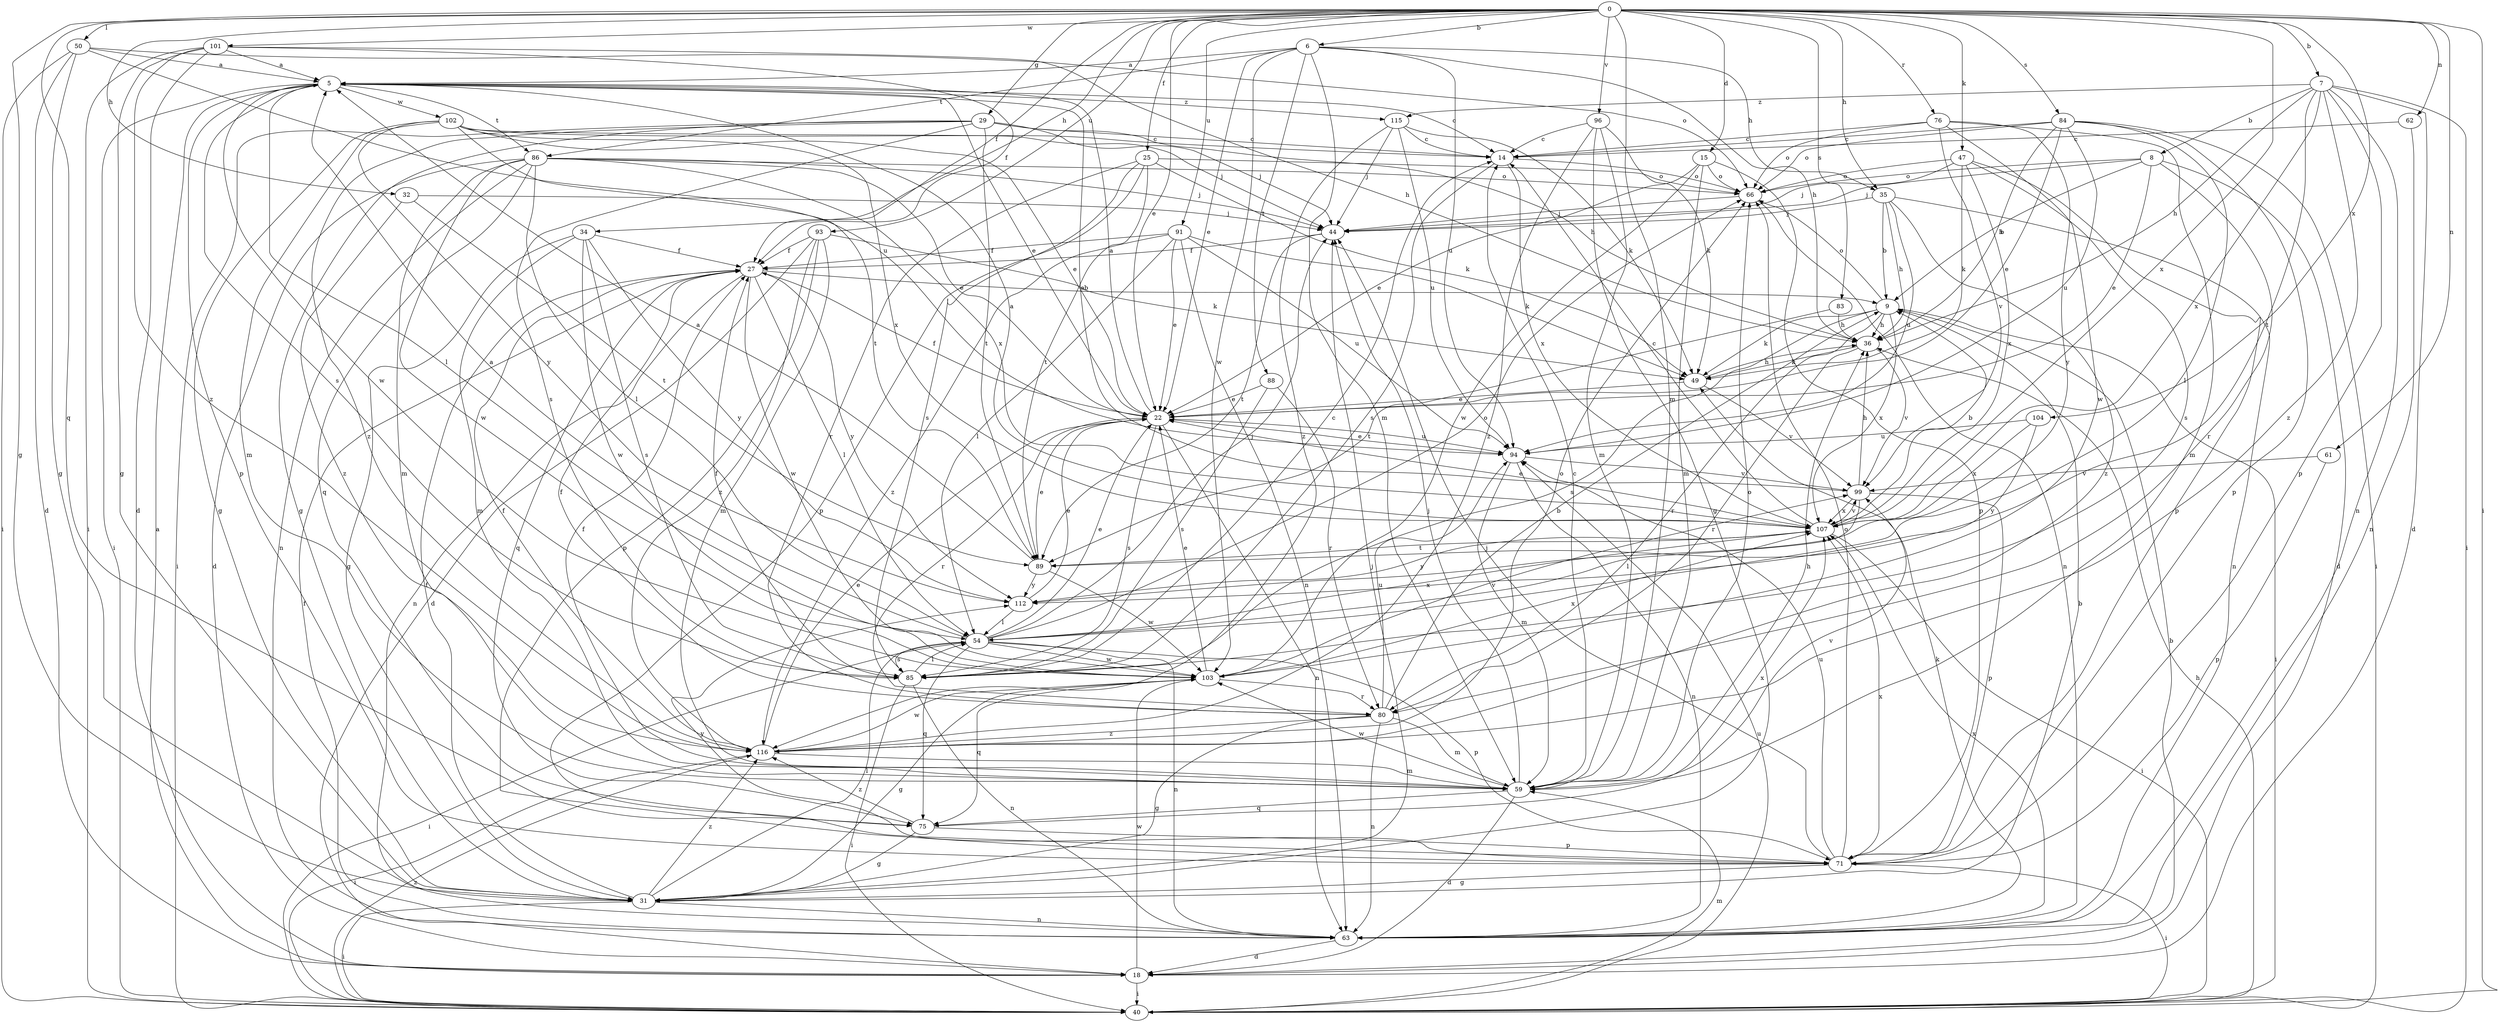 strict digraph  {
0;
5;
6;
7;
8;
9;
14;
15;
18;
22;
25;
27;
29;
31;
32;
34;
35;
36;
40;
44;
47;
49;
50;
54;
59;
61;
62;
63;
66;
71;
75;
76;
80;
83;
84;
85;
86;
88;
89;
91;
93;
94;
96;
99;
101;
102;
103;
104;
107;
112;
115;
116;
0 -> 6  [label=b];
0 -> 7  [label=b];
0 -> 15  [label=d];
0 -> 22  [label=e];
0 -> 25  [label=f];
0 -> 27  [label=f];
0 -> 29  [label=g];
0 -> 31  [label=g];
0 -> 32  [label=h];
0 -> 34  [label=h];
0 -> 35  [label=h];
0 -> 40  [label=i];
0 -> 47  [label=k];
0 -> 50  [label=l];
0 -> 59  [label=m];
0 -> 61  [label=n];
0 -> 62  [label=n];
0 -> 75  [label=q];
0 -> 76  [label=r];
0 -> 83  [label=s];
0 -> 84  [label=s];
0 -> 91  [label=u];
0 -> 93  [label=u];
0 -> 96  [label=v];
0 -> 101  [label=w];
0 -> 104  [label=x];
0 -> 107  [label=x];
5 -> 14  [label=c];
5 -> 22  [label=e];
5 -> 40  [label=i];
5 -> 54  [label=l];
5 -> 71  [label=p];
5 -> 85  [label=s];
5 -> 86  [label=t];
5 -> 102  [label=w];
5 -> 103  [label=w];
5 -> 115  [label=z];
6 -> 5  [label=a];
6 -> 22  [label=e];
6 -> 35  [label=h];
6 -> 36  [label=h];
6 -> 59  [label=m];
6 -> 86  [label=t];
6 -> 88  [label=t];
6 -> 94  [label=u];
6 -> 103  [label=w];
7 -> 8  [label=b];
7 -> 18  [label=d];
7 -> 36  [label=h];
7 -> 40  [label=i];
7 -> 63  [label=n];
7 -> 71  [label=p];
7 -> 89  [label=t];
7 -> 107  [label=x];
7 -> 115  [label=z];
7 -> 116  [label=z];
8 -> 9  [label=b];
8 -> 18  [label=d];
8 -> 22  [label=e];
8 -> 44  [label=j];
8 -> 66  [label=o];
8 -> 80  [label=r];
9 -> 36  [label=h];
9 -> 40  [label=i];
9 -> 49  [label=k];
9 -> 66  [label=o];
9 -> 80  [label=r];
9 -> 85  [label=s];
9 -> 107  [label=x];
14 -> 66  [label=o];
14 -> 85  [label=s];
14 -> 107  [label=x];
15 -> 22  [label=e];
15 -> 59  [label=m];
15 -> 66  [label=o];
15 -> 71  [label=p];
15 -> 103  [label=w];
18 -> 5  [label=a];
18 -> 9  [label=b];
18 -> 40  [label=i];
18 -> 103  [label=w];
22 -> 5  [label=a];
22 -> 27  [label=f];
22 -> 63  [label=n];
22 -> 80  [label=r];
22 -> 85  [label=s];
22 -> 94  [label=u];
25 -> 49  [label=k];
25 -> 66  [label=o];
25 -> 71  [label=p];
25 -> 80  [label=r];
25 -> 85  [label=s];
25 -> 89  [label=t];
27 -> 9  [label=b];
27 -> 54  [label=l];
27 -> 63  [label=n];
27 -> 75  [label=q];
27 -> 103  [label=w];
27 -> 112  [label=y];
29 -> 14  [label=c];
29 -> 31  [label=g];
29 -> 36  [label=h];
29 -> 40  [label=i];
29 -> 44  [label=j];
29 -> 85  [label=s];
29 -> 89  [label=t];
29 -> 116  [label=z];
31 -> 9  [label=b];
31 -> 27  [label=f];
31 -> 40  [label=i];
31 -> 44  [label=j];
31 -> 54  [label=l];
31 -> 63  [label=n];
31 -> 116  [label=z];
32 -> 44  [label=j];
32 -> 89  [label=t];
32 -> 116  [label=z];
34 -> 27  [label=f];
34 -> 31  [label=g];
34 -> 59  [label=m];
34 -> 85  [label=s];
34 -> 103  [label=w];
34 -> 112  [label=y];
35 -> 9  [label=b];
35 -> 36  [label=h];
35 -> 44  [label=j];
35 -> 63  [label=n];
35 -> 94  [label=u];
35 -> 116  [label=z];
36 -> 49  [label=k];
36 -> 80  [label=r];
36 -> 99  [label=v];
40 -> 36  [label=h];
40 -> 59  [label=m];
40 -> 94  [label=u];
40 -> 116  [label=z];
44 -> 27  [label=f];
44 -> 89  [label=t];
47 -> 44  [label=j];
47 -> 49  [label=k];
47 -> 66  [label=o];
47 -> 71  [label=p];
47 -> 85  [label=s];
47 -> 107  [label=x];
49 -> 22  [label=e];
49 -> 36  [label=h];
49 -> 99  [label=v];
50 -> 5  [label=a];
50 -> 18  [label=d];
50 -> 31  [label=g];
50 -> 40  [label=i];
50 -> 66  [label=o];
50 -> 94  [label=u];
54 -> 5  [label=a];
54 -> 22  [label=e];
54 -> 40  [label=i];
54 -> 44  [label=j];
54 -> 63  [label=n];
54 -> 66  [label=o];
54 -> 71  [label=p];
54 -> 75  [label=q];
54 -> 85  [label=s];
54 -> 103  [label=w];
54 -> 107  [label=x];
59 -> 14  [label=c];
59 -> 18  [label=d];
59 -> 27  [label=f];
59 -> 36  [label=h];
59 -> 44  [label=j];
59 -> 66  [label=o];
59 -> 75  [label=q];
59 -> 99  [label=v];
59 -> 103  [label=w];
61 -> 71  [label=p];
61 -> 99  [label=v];
62 -> 14  [label=c];
62 -> 63  [label=n];
63 -> 18  [label=d];
63 -> 27  [label=f];
63 -> 49  [label=k];
63 -> 107  [label=x];
66 -> 44  [label=j];
66 -> 63  [label=n];
71 -> 31  [label=g];
71 -> 40  [label=i];
71 -> 44  [label=j];
71 -> 66  [label=o];
71 -> 94  [label=u];
71 -> 107  [label=x];
71 -> 112  [label=y];
75 -> 31  [label=g];
75 -> 71  [label=p];
75 -> 107  [label=x];
75 -> 116  [label=z];
76 -> 14  [label=c];
76 -> 59  [label=m];
76 -> 66  [label=o];
76 -> 99  [label=v];
76 -> 103  [label=w];
76 -> 112  [label=y];
80 -> 9  [label=b];
80 -> 27  [label=f];
80 -> 31  [label=g];
80 -> 59  [label=m];
80 -> 63  [label=n];
80 -> 94  [label=u];
80 -> 116  [label=z];
83 -> 36  [label=h];
83 -> 89  [label=t];
84 -> 14  [label=c];
84 -> 22  [label=e];
84 -> 36  [label=h];
84 -> 40  [label=i];
84 -> 54  [label=l];
84 -> 66  [label=o];
84 -> 71  [label=p];
84 -> 94  [label=u];
85 -> 14  [label=c];
85 -> 27  [label=f];
85 -> 40  [label=i];
85 -> 54  [label=l];
85 -> 63  [label=n];
86 -> 18  [label=d];
86 -> 22  [label=e];
86 -> 44  [label=j];
86 -> 54  [label=l];
86 -> 59  [label=m];
86 -> 63  [label=n];
86 -> 66  [label=o];
86 -> 75  [label=q];
86 -> 103  [label=w];
86 -> 107  [label=x];
88 -> 22  [label=e];
88 -> 80  [label=r];
88 -> 85  [label=s];
89 -> 5  [label=a];
89 -> 22  [label=e];
89 -> 103  [label=w];
89 -> 112  [label=y];
91 -> 22  [label=e];
91 -> 27  [label=f];
91 -> 49  [label=k];
91 -> 54  [label=l];
91 -> 63  [label=n];
91 -> 94  [label=u];
91 -> 116  [label=z];
93 -> 18  [label=d];
93 -> 27  [label=f];
93 -> 49  [label=k];
93 -> 59  [label=m];
93 -> 71  [label=p];
93 -> 116  [label=z];
94 -> 22  [label=e];
94 -> 59  [label=m];
94 -> 63  [label=n];
94 -> 99  [label=v];
96 -> 14  [label=c];
96 -> 31  [label=g];
96 -> 49  [label=k];
96 -> 59  [label=m];
96 -> 116  [label=z];
99 -> 5  [label=a];
99 -> 36  [label=h];
99 -> 54  [label=l];
99 -> 71  [label=p];
99 -> 107  [label=x];
101 -> 5  [label=a];
101 -> 18  [label=d];
101 -> 27  [label=f];
101 -> 31  [label=g];
101 -> 36  [label=h];
101 -> 40  [label=i];
101 -> 116  [label=z];
102 -> 14  [label=c];
102 -> 22  [label=e];
102 -> 31  [label=g];
102 -> 44  [label=j];
102 -> 59  [label=m];
102 -> 89  [label=t];
102 -> 107  [label=x];
102 -> 112  [label=y];
103 -> 22  [label=e];
103 -> 31  [label=g];
103 -> 75  [label=q];
103 -> 80  [label=r];
103 -> 99  [label=v];
103 -> 107  [label=x];
104 -> 94  [label=u];
104 -> 107  [label=x];
104 -> 112  [label=y];
107 -> 5  [label=a];
107 -> 9  [label=b];
107 -> 14  [label=c];
107 -> 22  [label=e];
107 -> 40  [label=i];
107 -> 89  [label=t];
107 -> 99  [label=v];
107 -> 112  [label=y];
112 -> 22  [label=e];
112 -> 54  [label=l];
115 -> 14  [label=c];
115 -> 44  [label=j];
115 -> 49  [label=k];
115 -> 94  [label=u];
115 -> 116  [label=z];
116 -> 22  [label=e];
116 -> 27  [label=f];
116 -> 40  [label=i];
116 -> 59  [label=m];
116 -> 66  [label=o];
116 -> 103  [label=w];
}
